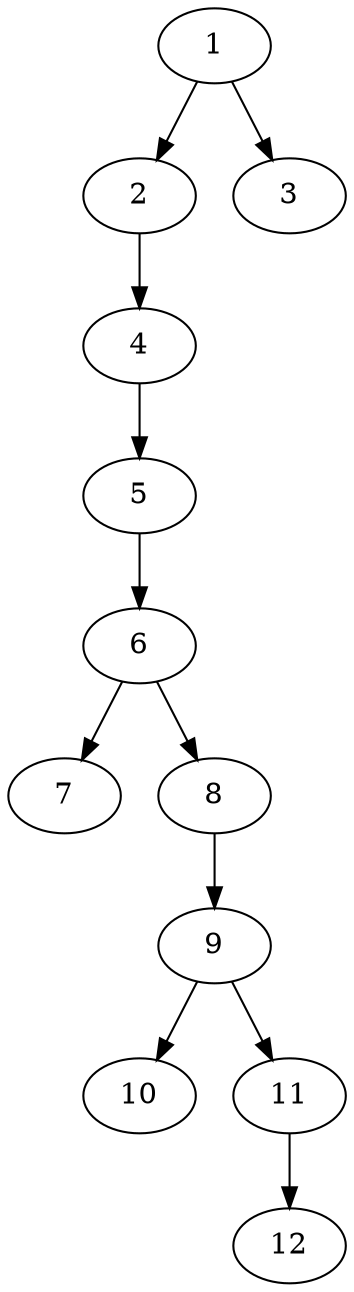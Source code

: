 // DAG (tier=1-easy, mode=compute, n=12, ccr=0.280, fat=0.400, density=0.376, regular=0.650, jump=0.099, mindata=262144, maxdata=2097152)
// DAG automatically generated by daggen at Sun Aug 24 16:33:32 2025
// /home/ermia/Project/Environments/daggen/bin/daggen --dot --ccr 0.280 --fat 0.400 --regular 0.650 --density 0.376 --jump 0.099 --mindata 262144 --maxdata 2097152 -n 12 
digraph G {
  1 [size="257283069812768", alpha="0.00", expect_size="128641534906384"]
  1 -> 2 [size ="7443748749312"]
  1 -> 3 [size ="7443748749312"]
  2 [size="8901255969155679", alpha="0.10", expect_size="4450627984577839"]
  2 -> 4 [size ="5328519299072"]
  3 [size="59412728305787816", alpha="0.09", expect_size="29706364152893908"]
  4 [size="6335404191653036032", alpha="0.18", expect_size="3167702095826518016"]
  4 -> 5 [size ="27390893883392"]
  5 [size="25349346435092456", alpha="0.12", expect_size="12674673217546228"]
  5 -> 6 [size ="13402445447168"]
  6 [size="1482640458284776", alpha="0.15", expect_size="741320229142388"]
  6 -> 7 [size ="1167098642432"]
  6 -> 8 [size ="1167098642432"]
  7 [size="1099603578260901", alpha="0.08", expect_size="549801789130450"]
  8 [size="26187489345536000", alpha="0.08", expect_size="13093744672768000"]
  8 -> 9 [size ="705481932800"]
  9 [size="5060679719125871", alpha="0.12", expect_size="2530339859562935"]
  9 -> 10 [size ="5142963290112"]
  9 -> 11 [size ="5142963290112"]
  10 [size="1354517162507061", alpha="0.16", expect_size="677258581253530"]
  11 [size="4301200254932486", alpha="0.05", expect_size="2150600127466243"]
  11 -> 12 [size ="7507099516928"]
  12 [size="10900355682122028", alpha="0.18", expect_size="5450177841061014"]
}